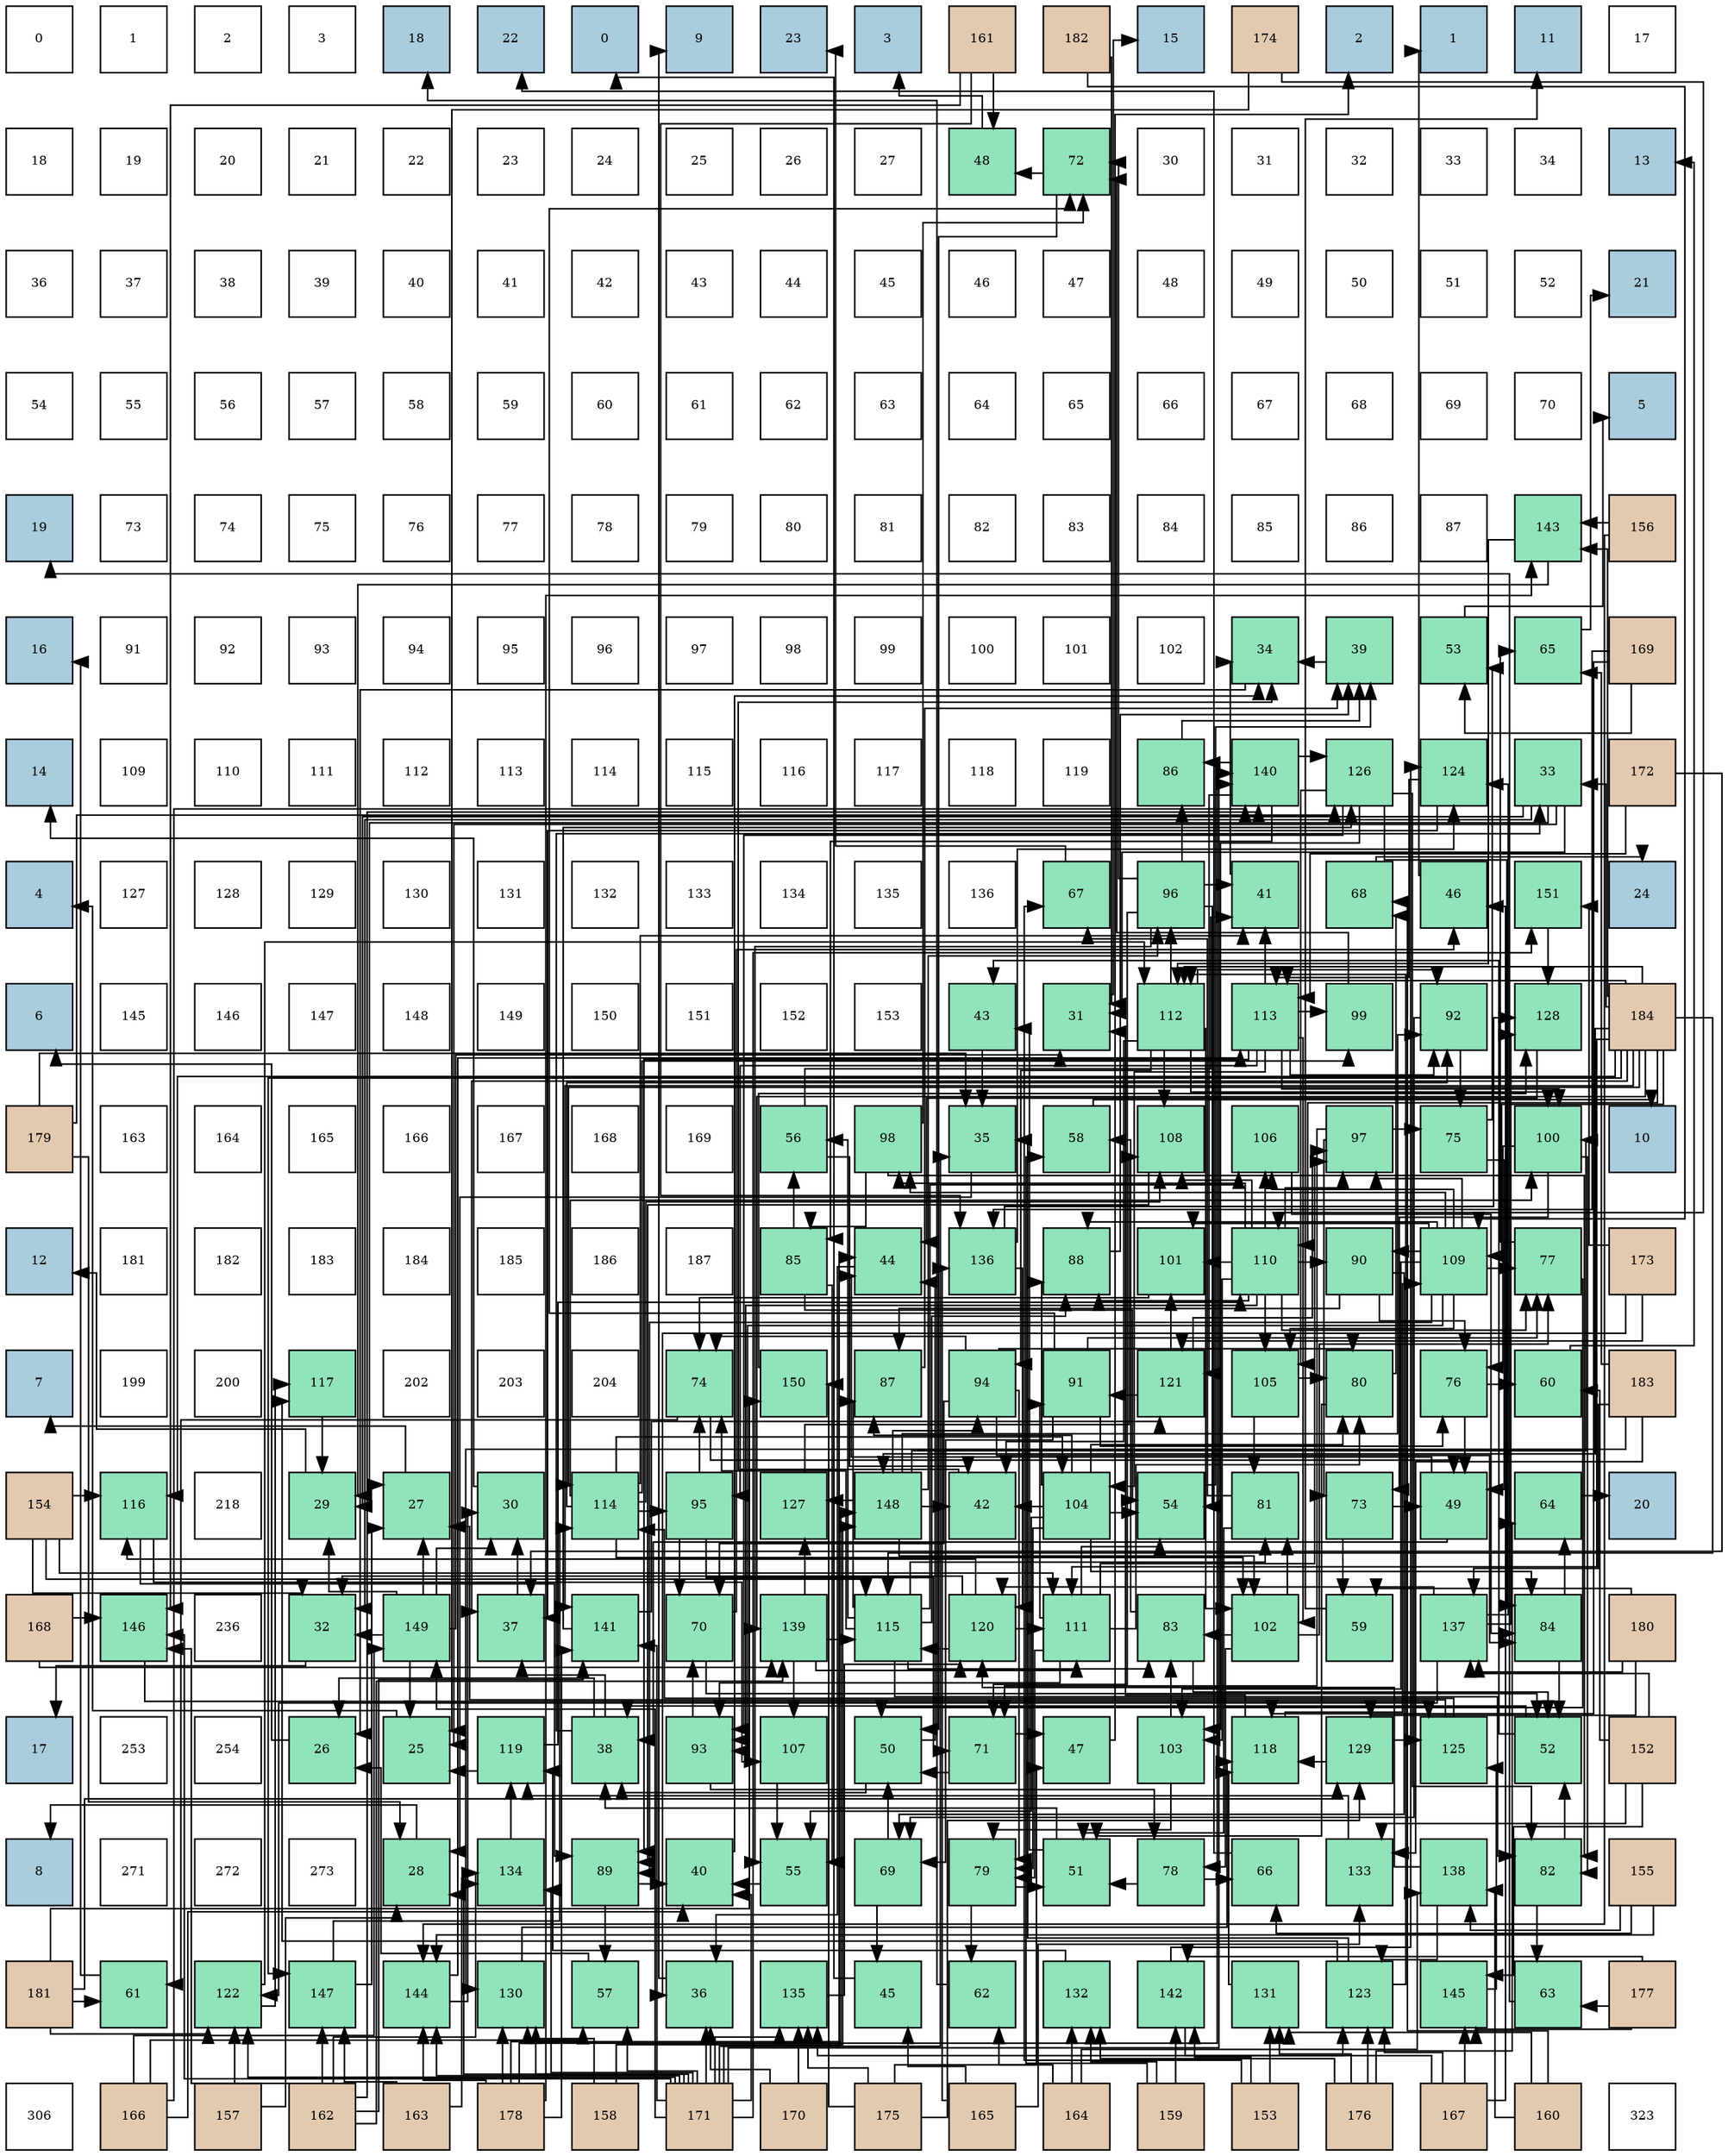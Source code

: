 digraph layout{
 rankdir=TB;
 splines=ortho;
 node [style=filled shape=square fixedsize=true width=0.6];
0[label="0", fontsize=8, fillcolor="#ffffff"];
1[label="1", fontsize=8, fillcolor="#ffffff"];
2[label="2", fontsize=8, fillcolor="#ffffff"];
3[label="3", fontsize=8, fillcolor="#ffffff"];
4[label="18", fontsize=8, fillcolor="#a9ccde"];
5[label="22", fontsize=8, fillcolor="#a9ccde"];
6[label="0", fontsize=8, fillcolor="#a9ccde"];
7[label="9", fontsize=8, fillcolor="#a9ccde"];
8[label="23", fontsize=8, fillcolor="#a9ccde"];
9[label="3", fontsize=8, fillcolor="#a9ccde"];
10[label="161", fontsize=8, fillcolor="#e3c9af"];
11[label="182", fontsize=8, fillcolor="#e3c9af"];
12[label="15", fontsize=8, fillcolor="#a9ccde"];
13[label="174", fontsize=8, fillcolor="#e3c9af"];
14[label="2", fontsize=8, fillcolor="#a9ccde"];
15[label="1", fontsize=8, fillcolor="#a9ccde"];
16[label="11", fontsize=8, fillcolor="#a9ccde"];
17[label="17", fontsize=8, fillcolor="#ffffff"];
18[label="18", fontsize=8, fillcolor="#ffffff"];
19[label="19", fontsize=8, fillcolor="#ffffff"];
20[label="20", fontsize=8, fillcolor="#ffffff"];
21[label="21", fontsize=8, fillcolor="#ffffff"];
22[label="22", fontsize=8, fillcolor="#ffffff"];
23[label="23", fontsize=8, fillcolor="#ffffff"];
24[label="24", fontsize=8, fillcolor="#ffffff"];
25[label="25", fontsize=8, fillcolor="#ffffff"];
26[label="26", fontsize=8, fillcolor="#ffffff"];
27[label="27", fontsize=8, fillcolor="#ffffff"];
28[label="48", fontsize=8, fillcolor="#91e3bb"];
29[label="72", fontsize=8, fillcolor="#91e3bb"];
30[label="30", fontsize=8, fillcolor="#ffffff"];
31[label="31", fontsize=8, fillcolor="#ffffff"];
32[label="32", fontsize=8, fillcolor="#ffffff"];
33[label="33", fontsize=8, fillcolor="#ffffff"];
34[label="34", fontsize=8, fillcolor="#ffffff"];
35[label="13", fontsize=8, fillcolor="#a9ccde"];
36[label="36", fontsize=8, fillcolor="#ffffff"];
37[label="37", fontsize=8, fillcolor="#ffffff"];
38[label="38", fontsize=8, fillcolor="#ffffff"];
39[label="39", fontsize=8, fillcolor="#ffffff"];
40[label="40", fontsize=8, fillcolor="#ffffff"];
41[label="41", fontsize=8, fillcolor="#ffffff"];
42[label="42", fontsize=8, fillcolor="#ffffff"];
43[label="43", fontsize=8, fillcolor="#ffffff"];
44[label="44", fontsize=8, fillcolor="#ffffff"];
45[label="45", fontsize=8, fillcolor="#ffffff"];
46[label="46", fontsize=8, fillcolor="#ffffff"];
47[label="47", fontsize=8, fillcolor="#ffffff"];
48[label="48", fontsize=8, fillcolor="#ffffff"];
49[label="49", fontsize=8, fillcolor="#ffffff"];
50[label="50", fontsize=8, fillcolor="#ffffff"];
51[label="51", fontsize=8, fillcolor="#ffffff"];
52[label="52", fontsize=8, fillcolor="#ffffff"];
53[label="21", fontsize=8, fillcolor="#a9ccde"];
54[label="54", fontsize=8, fillcolor="#ffffff"];
55[label="55", fontsize=8, fillcolor="#ffffff"];
56[label="56", fontsize=8, fillcolor="#ffffff"];
57[label="57", fontsize=8, fillcolor="#ffffff"];
58[label="58", fontsize=8, fillcolor="#ffffff"];
59[label="59", fontsize=8, fillcolor="#ffffff"];
60[label="60", fontsize=8, fillcolor="#ffffff"];
61[label="61", fontsize=8, fillcolor="#ffffff"];
62[label="62", fontsize=8, fillcolor="#ffffff"];
63[label="63", fontsize=8, fillcolor="#ffffff"];
64[label="64", fontsize=8, fillcolor="#ffffff"];
65[label="65", fontsize=8, fillcolor="#ffffff"];
66[label="66", fontsize=8, fillcolor="#ffffff"];
67[label="67", fontsize=8, fillcolor="#ffffff"];
68[label="68", fontsize=8, fillcolor="#ffffff"];
69[label="69", fontsize=8, fillcolor="#ffffff"];
70[label="70", fontsize=8, fillcolor="#ffffff"];
71[label="5", fontsize=8, fillcolor="#a9ccde"];
72[label="19", fontsize=8, fillcolor="#a9ccde"];
73[label="73", fontsize=8, fillcolor="#ffffff"];
74[label="74", fontsize=8, fillcolor="#ffffff"];
75[label="75", fontsize=8, fillcolor="#ffffff"];
76[label="76", fontsize=8, fillcolor="#ffffff"];
77[label="77", fontsize=8, fillcolor="#ffffff"];
78[label="78", fontsize=8, fillcolor="#ffffff"];
79[label="79", fontsize=8, fillcolor="#ffffff"];
80[label="80", fontsize=8, fillcolor="#ffffff"];
81[label="81", fontsize=8, fillcolor="#ffffff"];
82[label="82", fontsize=8, fillcolor="#ffffff"];
83[label="83", fontsize=8, fillcolor="#ffffff"];
84[label="84", fontsize=8, fillcolor="#ffffff"];
85[label="85", fontsize=8, fillcolor="#ffffff"];
86[label="86", fontsize=8, fillcolor="#ffffff"];
87[label="87", fontsize=8, fillcolor="#ffffff"];
88[label="143", fontsize=8, fillcolor="#91e3bb"];
89[label="156", fontsize=8, fillcolor="#e3c9af"];
90[label="16", fontsize=8, fillcolor="#a9ccde"];
91[label="91", fontsize=8, fillcolor="#ffffff"];
92[label="92", fontsize=8, fillcolor="#ffffff"];
93[label="93", fontsize=8, fillcolor="#ffffff"];
94[label="94", fontsize=8, fillcolor="#ffffff"];
95[label="95", fontsize=8, fillcolor="#ffffff"];
96[label="96", fontsize=8, fillcolor="#ffffff"];
97[label="97", fontsize=8, fillcolor="#ffffff"];
98[label="98", fontsize=8, fillcolor="#ffffff"];
99[label="99", fontsize=8, fillcolor="#ffffff"];
100[label="100", fontsize=8, fillcolor="#ffffff"];
101[label="101", fontsize=8, fillcolor="#ffffff"];
102[label="102", fontsize=8, fillcolor="#ffffff"];
103[label="34", fontsize=8, fillcolor="#91e3bb"];
104[label="39", fontsize=8, fillcolor="#91e3bb"];
105[label="53", fontsize=8, fillcolor="#91e3bb"];
106[label="65", fontsize=8, fillcolor="#91e3bb"];
107[label="169", fontsize=8, fillcolor="#e3c9af"];
108[label="14", fontsize=8, fillcolor="#a9ccde"];
109[label="109", fontsize=8, fillcolor="#ffffff"];
110[label="110", fontsize=8, fillcolor="#ffffff"];
111[label="111", fontsize=8, fillcolor="#ffffff"];
112[label="112", fontsize=8, fillcolor="#ffffff"];
113[label="113", fontsize=8, fillcolor="#ffffff"];
114[label="114", fontsize=8, fillcolor="#ffffff"];
115[label="115", fontsize=8, fillcolor="#ffffff"];
116[label="116", fontsize=8, fillcolor="#ffffff"];
117[label="117", fontsize=8, fillcolor="#ffffff"];
118[label="118", fontsize=8, fillcolor="#ffffff"];
119[label="119", fontsize=8, fillcolor="#ffffff"];
120[label="86", fontsize=8, fillcolor="#91e3bb"];
121[label="140", fontsize=8, fillcolor="#91e3bb"];
122[label="126", fontsize=8, fillcolor="#91e3bb"];
123[label="124", fontsize=8, fillcolor="#91e3bb"];
124[label="33", fontsize=8, fillcolor="#91e3bb"];
125[label="172", fontsize=8, fillcolor="#e3c9af"];
126[label="4", fontsize=8, fillcolor="#a9ccde"];
127[label="127", fontsize=8, fillcolor="#ffffff"];
128[label="128", fontsize=8, fillcolor="#ffffff"];
129[label="129", fontsize=8, fillcolor="#ffffff"];
130[label="130", fontsize=8, fillcolor="#ffffff"];
131[label="131", fontsize=8, fillcolor="#ffffff"];
132[label="132", fontsize=8, fillcolor="#ffffff"];
133[label="133", fontsize=8, fillcolor="#ffffff"];
134[label="134", fontsize=8, fillcolor="#ffffff"];
135[label="135", fontsize=8, fillcolor="#ffffff"];
136[label="136", fontsize=8, fillcolor="#ffffff"];
137[label="67", fontsize=8, fillcolor="#91e3bb"];
138[label="96", fontsize=8, fillcolor="#91e3bb"];
139[label="41", fontsize=8, fillcolor="#91e3bb"];
140[label="68", fontsize=8, fillcolor="#91e3bb"];
141[label="46", fontsize=8, fillcolor="#91e3bb"];
142[label="151", fontsize=8, fillcolor="#91e3bb"];
143[label="24", fontsize=8, fillcolor="#a9ccde"];
144[label="6", fontsize=8, fillcolor="#a9ccde"];
145[label="145", fontsize=8, fillcolor="#ffffff"];
146[label="146", fontsize=8, fillcolor="#ffffff"];
147[label="147", fontsize=8, fillcolor="#ffffff"];
148[label="148", fontsize=8, fillcolor="#ffffff"];
149[label="149", fontsize=8, fillcolor="#ffffff"];
150[label="150", fontsize=8, fillcolor="#ffffff"];
151[label="151", fontsize=8, fillcolor="#ffffff"];
152[label="152", fontsize=8, fillcolor="#ffffff"];
153[label="153", fontsize=8, fillcolor="#ffffff"];
154[label="43", fontsize=8, fillcolor="#91e3bb"];
155[label="31", fontsize=8, fillcolor="#91e3bb"];
156[label="112", fontsize=8, fillcolor="#91e3bb"];
157[label="113", fontsize=8, fillcolor="#91e3bb"];
158[label="99", fontsize=8, fillcolor="#91e3bb"];
159[label="92", fontsize=8, fillcolor="#91e3bb"];
160[label="128", fontsize=8, fillcolor="#91e3bb"];
161[label="184", fontsize=8, fillcolor="#e3c9af"];
162[label="179", fontsize=8, fillcolor="#e3c9af"];
163[label="163", fontsize=8, fillcolor="#ffffff"];
164[label="164", fontsize=8, fillcolor="#ffffff"];
165[label="165", fontsize=8, fillcolor="#ffffff"];
166[label="166", fontsize=8, fillcolor="#ffffff"];
167[label="167", fontsize=8, fillcolor="#ffffff"];
168[label="168", fontsize=8, fillcolor="#ffffff"];
169[label="169", fontsize=8, fillcolor="#ffffff"];
170[label="56", fontsize=8, fillcolor="#91e3bb"];
171[label="98", fontsize=8, fillcolor="#91e3bb"];
172[label="35", fontsize=8, fillcolor="#91e3bb"];
173[label="58", fontsize=8, fillcolor="#91e3bb"];
174[label="108", fontsize=8, fillcolor="#91e3bb"];
175[label="106", fontsize=8, fillcolor="#91e3bb"];
176[label="97", fontsize=8, fillcolor="#91e3bb"];
177[label="75", fontsize=8, fillcolor="#91e3bb"];
178[label="100", fontsize=8, fillcolor="#91e3bb"];
179[label="10", fontsize=8, fillcolor="#a9ccde"];
180[label="12", fontsize=8, fillcolor="#a9ccde"];
181[label="181", fontsize=8, fillcolor="#ffffff"];
182[label="182", fontsize=8, fillcolor="#ffffff"];
183[label="183", fontsize=8, fillcolor="#ffffff"];
184[label="184", fontsize=8, fillcolor="#ffffff"];
185[label="185", fontsize=8, fillcolor="#ffffff"];
186[label="186", fontsize=8, fillcolor="#ffffff"];
187[label="187", fontsize=8, fillcolor="#ffffff"];
188[label="85", fontsize=8, fillcolor="#91e3bb"];
189[label="44", fontsize=8, fillcolor="#91e3bb"];
190[label="136", fontsize=8, fillcolor="#91e3bb"];
191[label="88", fontsize=8, fillcolor="#91e3bb"];
192[label="101", fontsize=8, fillcolor="#91e3bb"];
193[label="110", fontsize=8, fillcolor="#91e3bb"];
194[label="90", fontsize=8, fillcolor="#91e3bb"];
195[label="109", fontsize=8, fillcolor="#91e3bb"];
196[label="77", fontsize=8, fillcolor="#91e3bb"];
197[label="173", fontsize=8, fillcolor="#e3c9af"];
198[label="7", fontsize=8, fillcolor="#a9ccde"];
199[label="199", fontsize=8, fillcolor="#ffffff"];
200[label="200", fontsize=8, fillcolor="#ffffff"];
201[label="117", fontsize=8, fillcolor="#91e3bb"];
202[label="202", fontsize=8, fillcolor="#ffffff"];
203[label="203", fontsize=8, fillcolor="#ffffff"];
204[label="204", fontsize=8, fillcolor="#ffffff"];
205[label="74", fontsize=8, fillcolor="#91e3bb"];
206[label="150", fontsize=8, fillcolor="#91e3bb"];
207[label="87", fontsize=8, fillcolor="#91e3bb"];
208[label="94", fontsize=8, fillcolor="#91e3bb"];
209[label="91", fontsize=8, fillcolor="#91e3bb"];
210[label="121", fontsize=8, fillcolor="#91e3bb"];
211[label="105", fontsize=8, fillcolor="#91e3bb"];
212[label="80", fontsize=8, fillcolor="#91e3bb"];
213[label="76", fontsize=8, fillcolor="#91e3bb"];
214[label="60", fontsize=8, fillcolor="#91e3bb"];
215[label="183", fontsize=8, fillcolor="#e3c9af"];
216[label="154", fontsize=8, fillcolor="#e3c9af"];
217[label="116", fontsize=8, fillcolor="#91e3bb"];
218[label="218", fontsize=8, fillcolor="#ffffff"];
219[label="29", fontsize=8, fillcolor="#91e3bb"];
220[label="27", fontsize=8, fillcolor="#91e3bb"];
221[label="30", fontsize=8, fillcolor="#91e3bb"];
222[label="114", fontsize=8, fillcolor="#91e3bb"];
223[label="95", fontsize=8, fillcolor="#91e3bb"];
224[label="127", fontsize=8, fillcolor="#91e3bb"];
225[label="148", fontsize=8, fillcolor="#91e3bb"];
226[label="42", fontsize=8, fillcolor="#91e3bb"];
227[label="104", fontsize=8, fillcolor="#91e3bb"];
228[label="54", fontsize=8, fillcolor="#91e3bb"];
229[label="81", fontsize=8, fillcolor="#91e3bb"];
230[label="73", fontsize=8, fillcolor="#91e3bb"];
231[label="49", fontsize=8, fillcolor="#91e3bb"];
232[label="64", fontsize=8, fillcolor="#91e3bb"];
233[label="20", fontsize=8, fillcolor="#a9ccde"];
234[label="168", fontsize=8, fillcolor="#e3c9af"];
235[label="146", fontsize=8, fillcolor="#91e3bb"];
236[label="236", fontsize=8, fillcolor="#ffffff"];
237[label="32", fontsize=8, fillcolor="#91e3bb"];
238[label="149", fontsize=8, fillcolor="#91e3bb"];
239[label="37", fontsize=8, fillcolor="#91e3bb"];
240[label="141", fontsize=8, fillcolor="#91e3bb"];
241[label="70", fontsize=8, fillcolor="#91e3bb"];
242[label="139", fontsize=8, fillcolor="#91e3bb"];
243[label="115", fontsize=8, fillcolor="#91e3bb"];
244[label="120", fontsize=8, fillcolor="#91e3bb"];
245[label="111", fontsize=8, fillcolor="#91e3bb"];
246[label="83", fontsize=8, fillcolor="#91e3bb"];
247[label="102", fontsize=8, fillcolor="#91e3bb"];
248[label="59", fontsize=8, fillcolor="#91e3bb"];
249[label="137", fontsize=8, fillcolor="#91e3bb"];
250[label="84", fontsize=8, fillcolor="#91e3bb"];
251[label="180", fontsize=8, fillcolor="#e3c9af"];
252[label="17", fontsize=8, fillcolor="#a9ccde"];
253[label="253", fontsize=8, fillcolor="#ffffff"];
254[label="254", fontsize=8, fillcolor="#ffffff"];
255[label="26", fontsize=8, fillcolor="#91e3bb"];
256[label="25", fontsize=8, fillcolor="#91e3bb"];
257[label="119", fontsize=8, fillcolor="#91e3bb"];
258[label="38", fontsize=8, fillcolor="#91e3bb"];
259[label="93", fontsize=8, fillcolor="#91e3bb"];
260[label="107", fontsize=8, fillcolor="#91e3bb"];
261[label="50", fontsize=8, fillcolor="#91e3bb"];
262[label="71", fontsize=8, fillcolor="#91e3bb"];
263[label="47", fontsize=8, fillcolor="#91e3bb"];
264[label="103", fontsize=8, fillcolor="#91e3bb"];
265[label="118", fontsize=8, fillcolor="#91e3bb"];
266[label="129", fontsize=8, fillcolor="#91e3bb"];
267[label="125", fontsize=8, fillcolor="#91e3bb"];
268[label="52", fontsize=8, fillcolor="#91e3bb"];
269[label="152", fontsize=8, fillcolor="#e3c9af"];
270[label="8", fontsize=8, fillcolor="#a9ccde"];
271[label="271", fontsize=8, fillcolor="#ffffff"];
272[label="272", fontsize=8, fillcolor="#ffffff"];
273[label="273", fontsize=8, fillcolor="#ffffff"];
274[label="28", fontsize=8, fillcolor="#91e3bb"];
275[label="134", fontsize=8, fillcolor="#91e3bb"];
276[label="89", fontsize=8, fillcolor="#91e3bb"];
277[label="40", fontsize=8, fillcolor="#91e3bb"];
278[label="55", fontsize=8, fillcolor="#91e3bb"];
279[label="69", fontsize=8, fillcolor="#91e3bb"];
280[label="79", fontsize=8, fillcolor="#91e3bb"];
281[label="51", fontsize=8, fillcolor="#91e3bb"];
282[label="78", fontsize=8, fillcolor="#91e3bb"];
283[label="66", fontsize=8, fillcolor="#91e3bb"];
284[label="133", fontsize=8, fillcolor="#91e3bb"];
285[label="138", fontsize=8, fillcolor="#91e3bb"];
286[label="82", fontsize=8, fillcolor="#91e3bb"];
287[label="155", fontsize=8, fillcolor="#e3c9af"];
288[label="181", fontsize=8, fillcolor="#e3c9af"];
289[label="61", fontsize=8, fillcolor="#91e3bb"];
290[label="122", fontsize=8, fillcolor="#91e3bb"];
291[label="147", fontsize=8, fillcolor="#91e3bb"];
292[label="144", fontsize=8, fillcolor="#91e3bb"];
293[label="130", fontsize=8, fillcolor="#91e3bb"];
294[label="57", fontsize=8, fillcolor="#91e3bb"];
295[label="36", fontsize=8, fillcolor="#91e3bb"];
296[label="135", fontsize=8, fillcolor="#91e3bb"];
297[label="45", fontsize=8, fillcolor="#91e3bb"];
298[label="62", fontsize=8, fillcolor="#91e3bb"];
299[label="132", fontsize=8, fillcolor="#91e3bb"];
300[label="142", fontsize=8, fillcolor="#91e3bb"];
301[label="131", fontsize=8, fillcolor="#91e3bb"];
302[label="123", fontsize=8, fillcolor="#91e3bb"];
303[label="145", fontsize=8, fillcolor="#91e3bb"];
304[label="63", fontsize=8, fillcolor="#91e3bb"];
305[label="177", fontsize=8, fillcolor="#e3c9af"];
306[label="306", fontsize=8, fillcolor="#ffffff"];
307[label="166", fontsize=8, fillcolor="#e3c9af"];
308[label="157", fontsize=8, fillcolor="#e3c9af"];
309[label="162", fontsize=8, fillcolor="#e3c9af"];
310[label="163", fontsize=8, fillcolor="#e3c9af"];
311[label="178", fontsize=8, fillcolor="#e3c9af"];
312[label="158", fontsize=8, fillcolor="#e3c9af"];
313[label="171", fontsize=8, fillcolor="#e3c9af"];
314[label="170", fontsize=8, fillcolor="#e3c9af"];
315[label="175", fontsize=8, fillcolor="#e3c9af"];
316[label="165", fontsize=8, fillcolor="#e3c9af"];
317[label="164", fontsize=8, fillcolor="#e3c9af"];
318[label="159", fontsize=8, fillcolor="#e3c9af"];
319[label="153", fontsize=8, fillcolor="#e3c9af"];
320[label="176", fontsize=8, fillcolor="#e3c9af"];
321[label="167", fontsize=8, fillcolor="#e3c9af"];
322[label="160", fontsize=8, fillcolor="#e3c9af"];
323[label="323", fontsize=8, fillcolor="#ffffff"];
edge [constraint=false, style=vis];256 -> 126;
255 -> 144;
220 -> 198;
274 -> 270;
219 -> 180;
221 -> 108;
155 -> 12;
237 -> 252;
124 -> 256;
124 -> 220;
124 -> 219;
124 -> 155;
124 -> 237;
103 -> 255;
172 -> 274;
295 -> 7;
239 -> 221;
258 -> 255;
258 -> 124;
258 -> 239;
104 -> 103;
277 -> 103;
139 -> 103;
226 -> 103;
154 -> 172;
189 -> 295;
297 -> 6;
141 -> 15;
263 -> 14;
28 -> 9;
231 -> 258;
231 -> 189;
261 -> 258;
261 -> 189;
281 -> 258;
281 -> 154;
268 -> 258;
268 -> 154;
105 -> 71;
228 -> 104;
278 -> 277;
170 -> 139;
170 -> 226;
294 -> 255;
173 -> 179;
248 -> 16;
214 -> 35;
289 -> 90;
298 -> 4;
304 -> 72;
232 -> 233;
106 -> 53;
283 -> 5;
137 -> 8;
140 -> 143;
279 -> 297;
279 -> 261;
241 -> 141;
241 -> 268;
262 -> 263;
262 -> 261;
29 -> 28;
29 -> 261;
230 -> 231;
230 -> 248;
205 -> 231;
205 -> 289;
177 -> 231;
177 -> 105;
213 -> 231;
213 -> 214;
196 -> 261;
196 -> 106;
282 -> 281;
282 -> 283;
280 -> 281;
280 -> 298;
212 -> 281;
212 -> 140;
229 -> 281;
229 -> 137;
286 -> 268;
286 -> 304;
246 -> 268;
246 -> 173;
250 -> 268;
250 -> 232;
188 -> 228;
188 -> 278;
188 -> 170;
120 -> 104;
207 -> 104;
191 -> 104;
276 -> 277;
276 -> 294;
194 -> 279;
194 -> 213;
194 -> 207;
209 -> 279;
209 -> 29;
209 -> 213;
209 -> 196;
159 -> 279;
159 -> 177;
259 -> 241;
259 -> 282;
208 -> 241;
208 -> 205;
208 -> 280;
208 -> 212;
208 -> 250;
223 -> 241;
223 -> 262;
223 -> 205;
138 -> 139;
138 -> 228;
138 -> 278;
138 -> 262;
138 -> 29;
138 -> 120;
176 -> 262;
176 -> 230;
176 -> 177;
171 -> 29;
171 -> 286;
171 -> 188;
158 -> 29;
178 -> 230;
178 -> 213;
178 -> 286;
192 -> 205;
247 -> 196;
247 -> 282;
247 -> 229;
247 -> 246;
264 -> 280;
264 -> 246;
227 -> 226;
227 -> 228;
227 -> 278;
227 -> 280;
227 -> 212;
227 -> 250;
227 -> 207;
227 -> 191;
211 -> 212;
211 -> 229;
175 -> 250;
260 -> 278;
174 -> 276;
195 -> 196;
195 -> 191;
195 -> 276;
195 -> 194;
195 -> 259;
195 -> 176;
195 -> 171;
195 -> 192;
195 -> 264;
195 -> 211;
195 -> 175;
193 -> 196;
193 -> 191;
193 -> 194;
193 -> 259;
193 -> 176;
193 -> 171;
193 -> 192;
193 -> 264;
193 -> 211;
193 -> 175;
193 -> 174;
245 -> 228;
245 -> 280;
245 -> 212;
245 -> 209;
245 -> 259;
245 -> 176;
156 -> 226;
156 -> 159;
156 -> 208;
156 -> 138;
156 -> 178;
156 -> 247;
156 -> 174;
157 -> 139;
157 -> 276;
157 -> 159;
157 -> 223;
157 -> 158;
157 -> 178;
157 -> 247;
157 -> 227;
222 -> 139;
222 -> 159;
222 -> 223;
222 -> 158;
222 -> 178;
222 -> 247;
222 -> 227;
222 -> 174;
243 -> 170;
243 -> 205;
243 -> 229;
243 -> 286;
243 -> 246;
243 -> 207;
243 -> 191;
243 -> 175;
217 -> 276;
217 -> 260;
201 -> 219;
265 -> 155;
265 -> 195;
257 -> 256;
257 -> 193;
244 -> 237;
244 -> 245;
244 -> 243;
244 -> 217;
210 -> 209;
210 -> 176;
210 -> 192;
290 -> 156;
290 -> 201;
302 -> 172;
302 -> 156;
302 -> 201;
123 -> 239;
123 -> 157;
267 -> 220;
267 -> 222;
122 -> 286;
122 -> 250;
122 -> 259;
122 -> 264;
122 -> 211;
224 -> 174;
160 -> 189;
266 -> 265;
266 -> 267;
293 -> 265;
301 -> 265;
299 -> 257;
284 -> 257;
275 -> 257;
296 -> 244;
190 -> 244;
190 -> 123;
190 -> 160;
249 -> 244;
249 -> 290;
249 -> 123;
249 -> 160;
285 -> 244;
285 -> 302;
242 -> 260;
242 -> 245;
242 -> 243;
242 -> 224;
121 -> 188;
121 -> 120;
121 -> 210;
121 -> 122;
240 -> 210;
240 -> 122;
300 -> 302;
300 -> 123;
88 -> 219;
88 -> 156;
292 -> 221;
292 -> 157;
303 -> 267;
235 -> 267;
291 -> 220;
291 -> 222;
225 -> 226;
225 -> 159;
225 -> 208;
225 -> 138;
225 -> 178;
225 -> 247;
225 -> 224;
238 -> 256;
238 -> 220;
238 -> 219;
238 -> 221;
238 -> 155;
238 -> 237;
206 -> 160;
142 -> 160;
269 -> 214;
269 -> 284;
269 -> 249;
269 -> 303;
319 -> 137;
319 -> 301;
319 -> 300;
216 -> 237;
216 -> 245;
216 -> 243;
216 -> 217;
287 -> 283;
287 -> 285;
287 -> 292;
89 -> 88;
89 -> 292;
308 -> 274;
308 -> 290;
312 -> 293;
312 -> 225;
318 -> 173;
318 -> 299;
318 -> 300;
322 -> 140;
322 -> 301;
322 -> 285;
10 -> 28;
10 -> 190;
10 -> 235;
309 -> 275;
309 -> 242;
309 -> 121;
309 -> 240;
309 -> 235;
309 -> 291;
310 -> 275;
310 -> 291;
317 -> 298;
317 -> 299;
317 -> 285;
316 -> 297;
316 -> 284;
316 -> 190;
307 -> 277;
307 -> 294;
307 -> 121;
307 -> 238;
321 -> 141;
321 -> 302;
321 -> 296;
321 -> 303;
234 -> 242;
234 -> 235;
107 -> 105;
107 -> 265;
107 -> 190;
314 -> 295;
314 -> 296;
313 -> 274;
313 -> 172;
313 -> 295;
313 -> 277;
313 -> 189;
313 -> 294;
313 -> 290;
313 -> 293;
313 -> 275;
313 -> 296;
313 -> 121;
313 -> 240;
313 -> 292;
313 -> 235;
313 -> 238;
313 -> 142;
125 -> 239;
125 -> 157;
197 -> 295;
197 -> 210;
197 -> 142;
13 -> 256;
13 -> 193;
315 -> 263;
315 -> 266;
315 -> 296;
315 -> 206;
320 -> 232;
320 -> 302;
320 -> 301;
320 -> 299;
305 -> 304;
305 -> 300;
305 -> 303;
311 -> 293;
311 -> 121;
311 -> 240;
311 -> 88;
311 -> 292;
311 -> 225;
162 -> 274;
162 -> 172;
162 -> 122;
251 -> 248;
251 -> 266;
251 -> 249;
288 -> 289;
288 -> 290;
288 -> 266;
288 -> 206;
11 -> 155;
11 -> 195;
215 -> 106;
215 -> 293;
215 -> 284;
215 -> 249;
161 -> 124;
161 -> 239;
161 -> 195;
161 -> 193;
161 -> 245;
161 -> 156;
161 -> 157;
161 -> 222;
161 -> 243;
161 -> 217;
161 -> 242;
161 -> 240;
161 -> 88;
161 -> 291;
161 -> 225;
edge [constraint=true, style=invis];
0 -> 18 -> 36 -> 54 -> 72 -> 90 -> 108 -> 126 -> 144 -> 162 -> 180 -> 198 -> 216 -> 234 -> 252 -> 270 -> 288 -> 306;
1 -> 19 -> 37 -> 55 -> 73 -> 91 -> 109 -> 127 -> 145 -> 163 -> 181 -> 199 -> 217 -> 235 -> 253 -> 271 -> 289 -> 307;
2 -> 20 -> 38 -> 56 -> 74 -> 92 -> 110 -> 128 -> 146 -> 164 -> 182 -> 200 -> 218 -> 236 -> 254 -> 272 -> 290 -> 308;
3 -> 21 -> 39 -> 57 -> 75 -> 93 -> 111 -> 129 -> 147 -> 165 -> 183 -> 201 -> 219 -> 237 -> 255 -> 273 -> 291 -> 309;
4 -> 22 -> 40 -> 58 -> 76 -> 94 -> 112 -> 130 -> 148 -> 166 -> 184 -> 202 -> 220 -> 238 -> 256 -> 274 -> 292 -> 310;
5 -> 23 -> 41 -> 59 -> 77 -> 95 -> 113 -> 131 -> 149 -> 167 -> 185 -> 203 -> 221 -> 239 -> 257 -> 275 -> 293 -> 311;
6 -> 24 -> 42 -> 60 -> 78 -> 96 -> 114 -> 132 -> 150 -> 168 -> 186 -> 204 -> 222 -> 240 -> 258 -> 276 -> 294 -> 312;
7 -> 25 -> 43 -> 61 -> 79 -> 97 -> 115 -> 133 -> 151 -> 169 -> 187 -> 205 -> 223 -> 241 -> 259 -> 277 -> 295 -> 313;
8 -> 26 -> 44 -> 62 -> 80 -> 98 -> 116 -> 134 -> 152 -> 170 -> 188 -> 206 -> 224 -> 242 -> 260 -> 278 -> 296 -> 314;
9 -> 27 -> 45 -> 63 -> 81 -> 99 -> 117 -> 135 -> 153 -> 171 -> 189 -> 207 -> 225 -> 243 -> 261 -> 279 -> 297 -> 315;
10 -> 28 -> 46 -> 64 -> 82 -> 100 -> 118 -> 136 -> 154 -> 172 -> 190 -> 208 -> 226 -> 244 -> 262 -> 280 -> 298 -> 316;
11 -> 29 -> 47 -> 65 -> 83 -> 101 -> 119 -> 137 -> 155 -> 173 -> 191 -> 209 -> 227 -> 245 -> 263 -> 281 -> 299 -> 317;
12 -> 30 -> 48 -> 66 -> 84 -> 102 -> 120 -> 138 -> 156 -> 174 -> 192 -> 210 -> 228 -> 246 -> 264 -> 282 -> 300 -> 318;
13 -> 31 -> 49 -> 67 -> 85 -> 103 -> 121 -> 139 -> 157 -> 175 -> 193 -> 211 -> 229 -> 247 -> 265 -> 283 -> 301 -> 319;
14 -> 32 -> 50 -> 68 -> 86 -> 104 -> 122 -> 140 -> 158 -> 176 -> 194 -> 212 -> 230 -> 248 -> 266 -> 284 -> 302 -> 320;
15 -> 33 -> 51 -> 69 -> 87 -> 105 -> 123 -> 141 -> 159 -> 177 -> 195 -> 213 -> 231 -> 249 -> 267 -> 285 -> 303 -> 321;
16 -> 34 -> 52 -> 70 -> 88 -> 106 -> 124 -> 142 -> 160 -> 178 -> 196 -> 214 -> 232 -> 250 -> 268 -> 286 -> 304 -> 322;
17 -> 35 -> 53 -> 71 -> 89 -> 107 -> 125 -> 143 -> 161 -> 179 -> 197 -> 215 -> 233 -> 251 -> 269 -> 287 -> 305 -> 323;
rank = same {0 -> 1 -> 2 -> 3 -> 4 -> 5 -> 6 -> 7 -> 8 -> 9 -> 10 -> 11 -> 12 -> 13 -> 14 -> 15 -> 16 -> 17};
rank = same {18 -> 19 -> 20 -> 21 -> 22 -> 23 -> 24 -> 25 -> 26 -> 27 -> 28 -> 29 -> 30 -> 31 -> 32 -> 33 -> 34 -> 35};
rank = same {36 -> 37 -> 38 -> 39 -> 40 -> 41 -> 42 -> 43 -> 44 -> 45 -> 46 -> 47 -> 48 -> 49 -> 50 -> 51 -> 52 -> 53};
rank = same {54 -> 55 -> 56 -> 57 -> 58 -> 59 -> 60 -> 61 -> 62 -> 63 -> 64 -> 65 -> 66 -> 67 -> 68 -> 69 -> 70 -> 71};
rank = same {72 -> 73 -> 74 -> 75 -> 76 -> 77 -> 78 -> 79 -> 80 -> 81 -> 82 -> 83 -> 84 -> 85 -> 86 -> 87 -> 88 -> 89};
rank = same {90 -> 91 -> 92 -> 93 -> 94 -> 95 -> 96 -> 97 -> 98 -> 99 -> 100 -> 101 -> 102 -> 103 -> 104 -> 105 -> 106 -> 107};
rank = same {108 -> 109 -> 110 -> 111 -> 112 -> 113 -> 114 -> 115 -> 116 -> 117 -> 118 -> 119 -> 120 -> 121 -> 122 -> 123 -> 124 -> 125};
rank = same {126 -> 127 -> 128 -> 129 -> 130 -> 131 -> 132 -> 133 -> 134 -> 135 -> 136 -> 137 -> 138 -> 139 -> 140 -> 141 -> 142 -> 143};
rank = same {144 -> 145 -> 146 -> 147 -> 148 -> 149 -> 150 -> 151 -> 152 -> 153 -> 154 -> 155 -> 156 -> 157 -> 158 -> 159 -> 160 -> 161};
rank = same {162 -> 163 -> 164 -> 165 -> 166 -> 167 -> 168 -> 169 -> 170 -> 171 -> 172 -> 173 -> 174 -> 175 -> 176 -> 177 -> 178 -> 179};
rank = same {180 -> 181 -> 182 -> 183 -> 184 -> 185 -> 186 -> 187 -> 188 -> 189 -> 190 -> 191 -> 192 -> 193 -> 194 -> 195 -> 196 -> 197};
rank = same {198 -> 199 -> 200 -> 201 -> 202 -> 203 -> 204 -> 205 -> 206 -> 207 -> 208 -> 209 -> 210 -> 211 -> 212 -> 213 -> 214 -> 215};
rank = same {216 -> 217 -> 218 -> 219 -> 220 -> 221 -> 222 -> 223 -> 224 -> 225 -> 226 -> 227 -> 228 -> 229 -> 230 -> 231 -> 232 -> 233};
rank = same {234 -> 235 -> 236 -> 237 -> 238 -> 239 -> 240 -> 241 -> 242 -> 243 -> 244 -> 245 -> 246 -> 247 -> 248 -> 249 -> 250 -> 251};
rank = same {252 -> 253 -> 254 -> 255 -> 256 -> 257 -> 258 -> 259 -> 260 -> 261 -> 262 -> 263 -> 264 -> 265 -> 266 -> 267 -> 268 -> 269};
rank = same {270 -> 271 -> 272 -> 273 -> 274 -> 275 -> 276 -> 277 -> 278 -> 279 -> 280 -> 281 -> 282 -> 283 -> 284 -> 285 -> 286 -> 287};
rank = same {288 -> 289 -> 290 -> 291 -> 292 -> 293 -> 294 -> 295 -> 296 -> 297 -> 298 -> 299 -> 300 -> 301 -> 302 -> 303 -> 304 -> 305};
rank = same {306 -> 307 -> 308 -> 309 -> 310 -> 311 -> 312 -> 313 -> 314 -> 315 -> 316 -> 317 -> 318 -> 319 -> 320 -> 321 -> 322 -> 323};
}